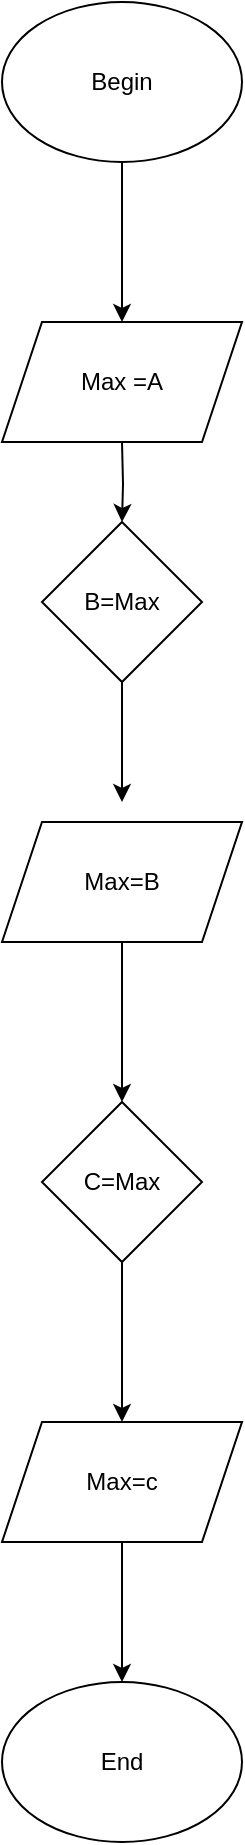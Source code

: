 <mxfile version="15.4.0" type="device"><diagram id="C5RBs43oDa-KdzZeNtuy" name="Page-1"><mxGraphModel dx="852" dy="494" grid="1" gridSize="10" guides="1" tooltips="1" connect="1" arrows="1" fold="1" page="1" pageScale="1" pageWidth="827" pageHeight="1169" math="0" shadow="0"><root><mxCell id="WIyWlLk6GJQsqaUBKTNV-0"/><mxCell id="WIyWlLk6GJQsqaUBKTNV-1" parent="WIyWlLk6GJQsqaUBKTNV-0"/><mxCell id="379pLP2dm5cq-RMooZzI-0" style="edgeStyle=orthogonalEdgeStyle;rounded=0;orthogonalLoop=1;jettySize=auto;html=1;exitX=0.5;exitY=1;exitDx=0;exitDy=0;entryX=0.5;entryY=0;entryDx=0;entryDy=0;" edge="1" parent="WIyWlLk6GJQsqaUBKTNV-1" source="379pLP2dm5cq-RMooZzI-1"><mxGeometry relative="1" as="geometry"><mxPoint x="430" y="240" as="targetPoint"/></mxGeometry></mxCell><mxCell id="379pLP2dm5cq-RMooZzI-1" value="Begin&lt;br&gt;" style="ellipse;whiteSpace=wrap;html=1;" vertex="1" parent="WIyWlLk6GJQsqaUBKTNV-1"><mxGeometry x="370" y="80" width="120" height="80" as="geometry"/></mxCell><mxCell id="379pLP2dm5cq-RMooZzI-2" style="edgeStyle=orthogonalEdgeStyle;rounded=0;orthogonalLoop=1;jettySize=auto;html=1;exitX=0.5;exitY=1;exitDx=0;exitDy=0;entryX=0.5;entryY=0;entryDx=0;entryDy=0;" edge="1" parent="WIyWlLk6GJQsqaUBKTNV-1" target="379pLP2dm5cq-RMooZzI-4"><mxGeometry relative="1" as="geometry"><mxPoint x="430" y="300" as="sourcePoint"/></mxGeometry></mxCell><mxCell id="379pLP2dm5cq-RMooZzI-3" style="edgeStyle=orthogonalEdgeStyle;rounded=0;orthogonalLoop=1;jettySize=auto;html=1;exitX=0.5;exitY=1;exitDx=0;exitDy=0;entryX=0.5;entryY=0;entryDx=0;entryDy=0;" edge="1" parent="WIyWlLk6GJQsqaUBKTNV-1" source="379pLP2dm5cq-RMooZzI-4"><mxGeometry relative="1" as="geometry"><mxPoint x="430" y="480" as="targetPoint"/></mxGeometry></mxCell><mxCell id="379pLP2dm5cq-RMooZzI-4" value="B=Max" style="rhombus;whiteSpace=wrap;html=1;" vertex="1" parent="WIyWlLk6GJQsqaUBKTNV-1"><mxGeometry x="390" y="340" width="80" height="80" as="geometry"/></mxCell><mxCell id="379pLP2dm5cq-RMooZzI-5" value="End" style="ellipse;whiteSpace=wrap;html=1;" vertex="1" parent="WIyWlLk6GJQsqaUBKTNV-1"><mxGeometry x="370" y="920" width="120" height="80" as="geometry"/></mxCell><mxCell id="379pLP2dm5cq-RMooZzI-6" value="Max =A" style="shape=parallelogram;perimeter=parallelogramPerimeter;whiteSpace=wrap;html=1;fixedSize=1;" vertex="1" parent="WIyWlLk6GJQsqaUBKTNV-1"><mxGeometry x="370" y="240" width="120" height="60" as="geometry"/></mxCell><mxCell id="379pLP2dm5cq-RMooZzI-7" style="edgeStyle=orthogonalEdgeStyle;rounded=0;orthogonalLoop=1;jettySize=auto;html=1;exitX=0.5;exitY=1;exitDx=0;exitDy=0;entryX=0.5;entryY=0;entryDx=0;entryDy=0;" edge="1" parent="WIyWlLk6GJQsqaUBKTNV-1" source="379pLP2dm5cq-RMooZzI-8" target="379pLP2dm5cq-RMooZzI-10"><mxGeometry relative="1" as="geometry"/></mxCell><mxCell id="379pLP2dm5cq-RMooZzI-8" value="Max=B" style="shape=parallelogram;perimeter=parallelogramPerimeter;whiteSpace=wrap;html=1;fixedSize=1;" vertex="1" parent="WIyWlLk6GJQsqaUBKTNV-1"><mxGeometry x="370" y="490" width="120" height="60" as="geometry"/></mxCell><mxCell id="379pLP2dm5cq-RMooZzI-9" style="edgeStyle=orthogonalEdgeStyle;rounded=0;orthogonalLoop=1;jettySize=auto;html=1;exitX=0.5;exitY=1;exitDx=0;exitDy=0;" edge="1" parent="WIyWlLk6GJQsqaUBKTNV-1" source="379pLP2dm5cq-RMooZzI-10" target="379pLP2dm5cq-RMooZzI-12"><mxGeometry relative="1" as="geometry"/></mxCell><mxCell id="379pLP2dm5cq-RMooZzI-10" value="C=Max" style="rhombus;whiteSpace=wrap;html=1;" vertex="1" parent="WIyWlLk6GJQsqaUBKTNV-1"><mxGeometry x="390" y="630" width="80" height="80" as="geometry"/></mxCell><mxCell id="379pLP2dm5cq-RMooZzI-11" style="edgeStyle=orthogonalEdgeStyle;rounded=0;orthogonalLoop=1;jettySize=auto;html=1;entryX=0.5;entryY=0;entryDx=0;entryDy=0;" edge="1" parent="WIyWlLk6GJQsqaUBKTNV-1" source="379pLP2dm5cq-RMooZzI-12" target="379pLP2dm5cq-RMooZzI-5"><mxGeometry relative="1" as="geometry"/></mxCell><mxCell id="379pLP2dm5cq-RMooZzI-12" value="Max=c" style="shape=parallelogram;perimeter=parallelogramPerimeter;whiteSpace=wrap;html=1;fixedSize=1;" vertex="1" parent="WIyWlLk6GJQsqaUBKTNV-1"><mxGeometry x="370" y="790" width="120" height="60" as="geometry"/></mxCell></root></mxGraphModel></diagram></mxfile>